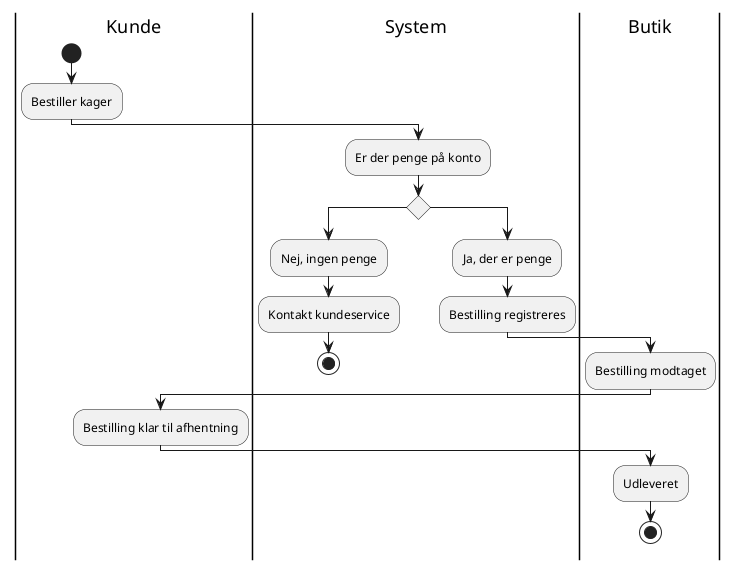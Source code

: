 @startuml
'https://plantuml.com/activity-diagram-beta

|Kunde|
start
:Bestiller kager;
|System|
:Er der penge på konto;
if ()
    :Nej, ingen penge;
    :Kontakt kundeservice;
    stop
else
    :Ja, der er penge;
    :Bestilling registreres;
|Butik|
:Bestilling modtaget;
|Kunde|
:Bestilling klar til afhentning;
|Butik|
:Udleveret;
stop

@enduml
